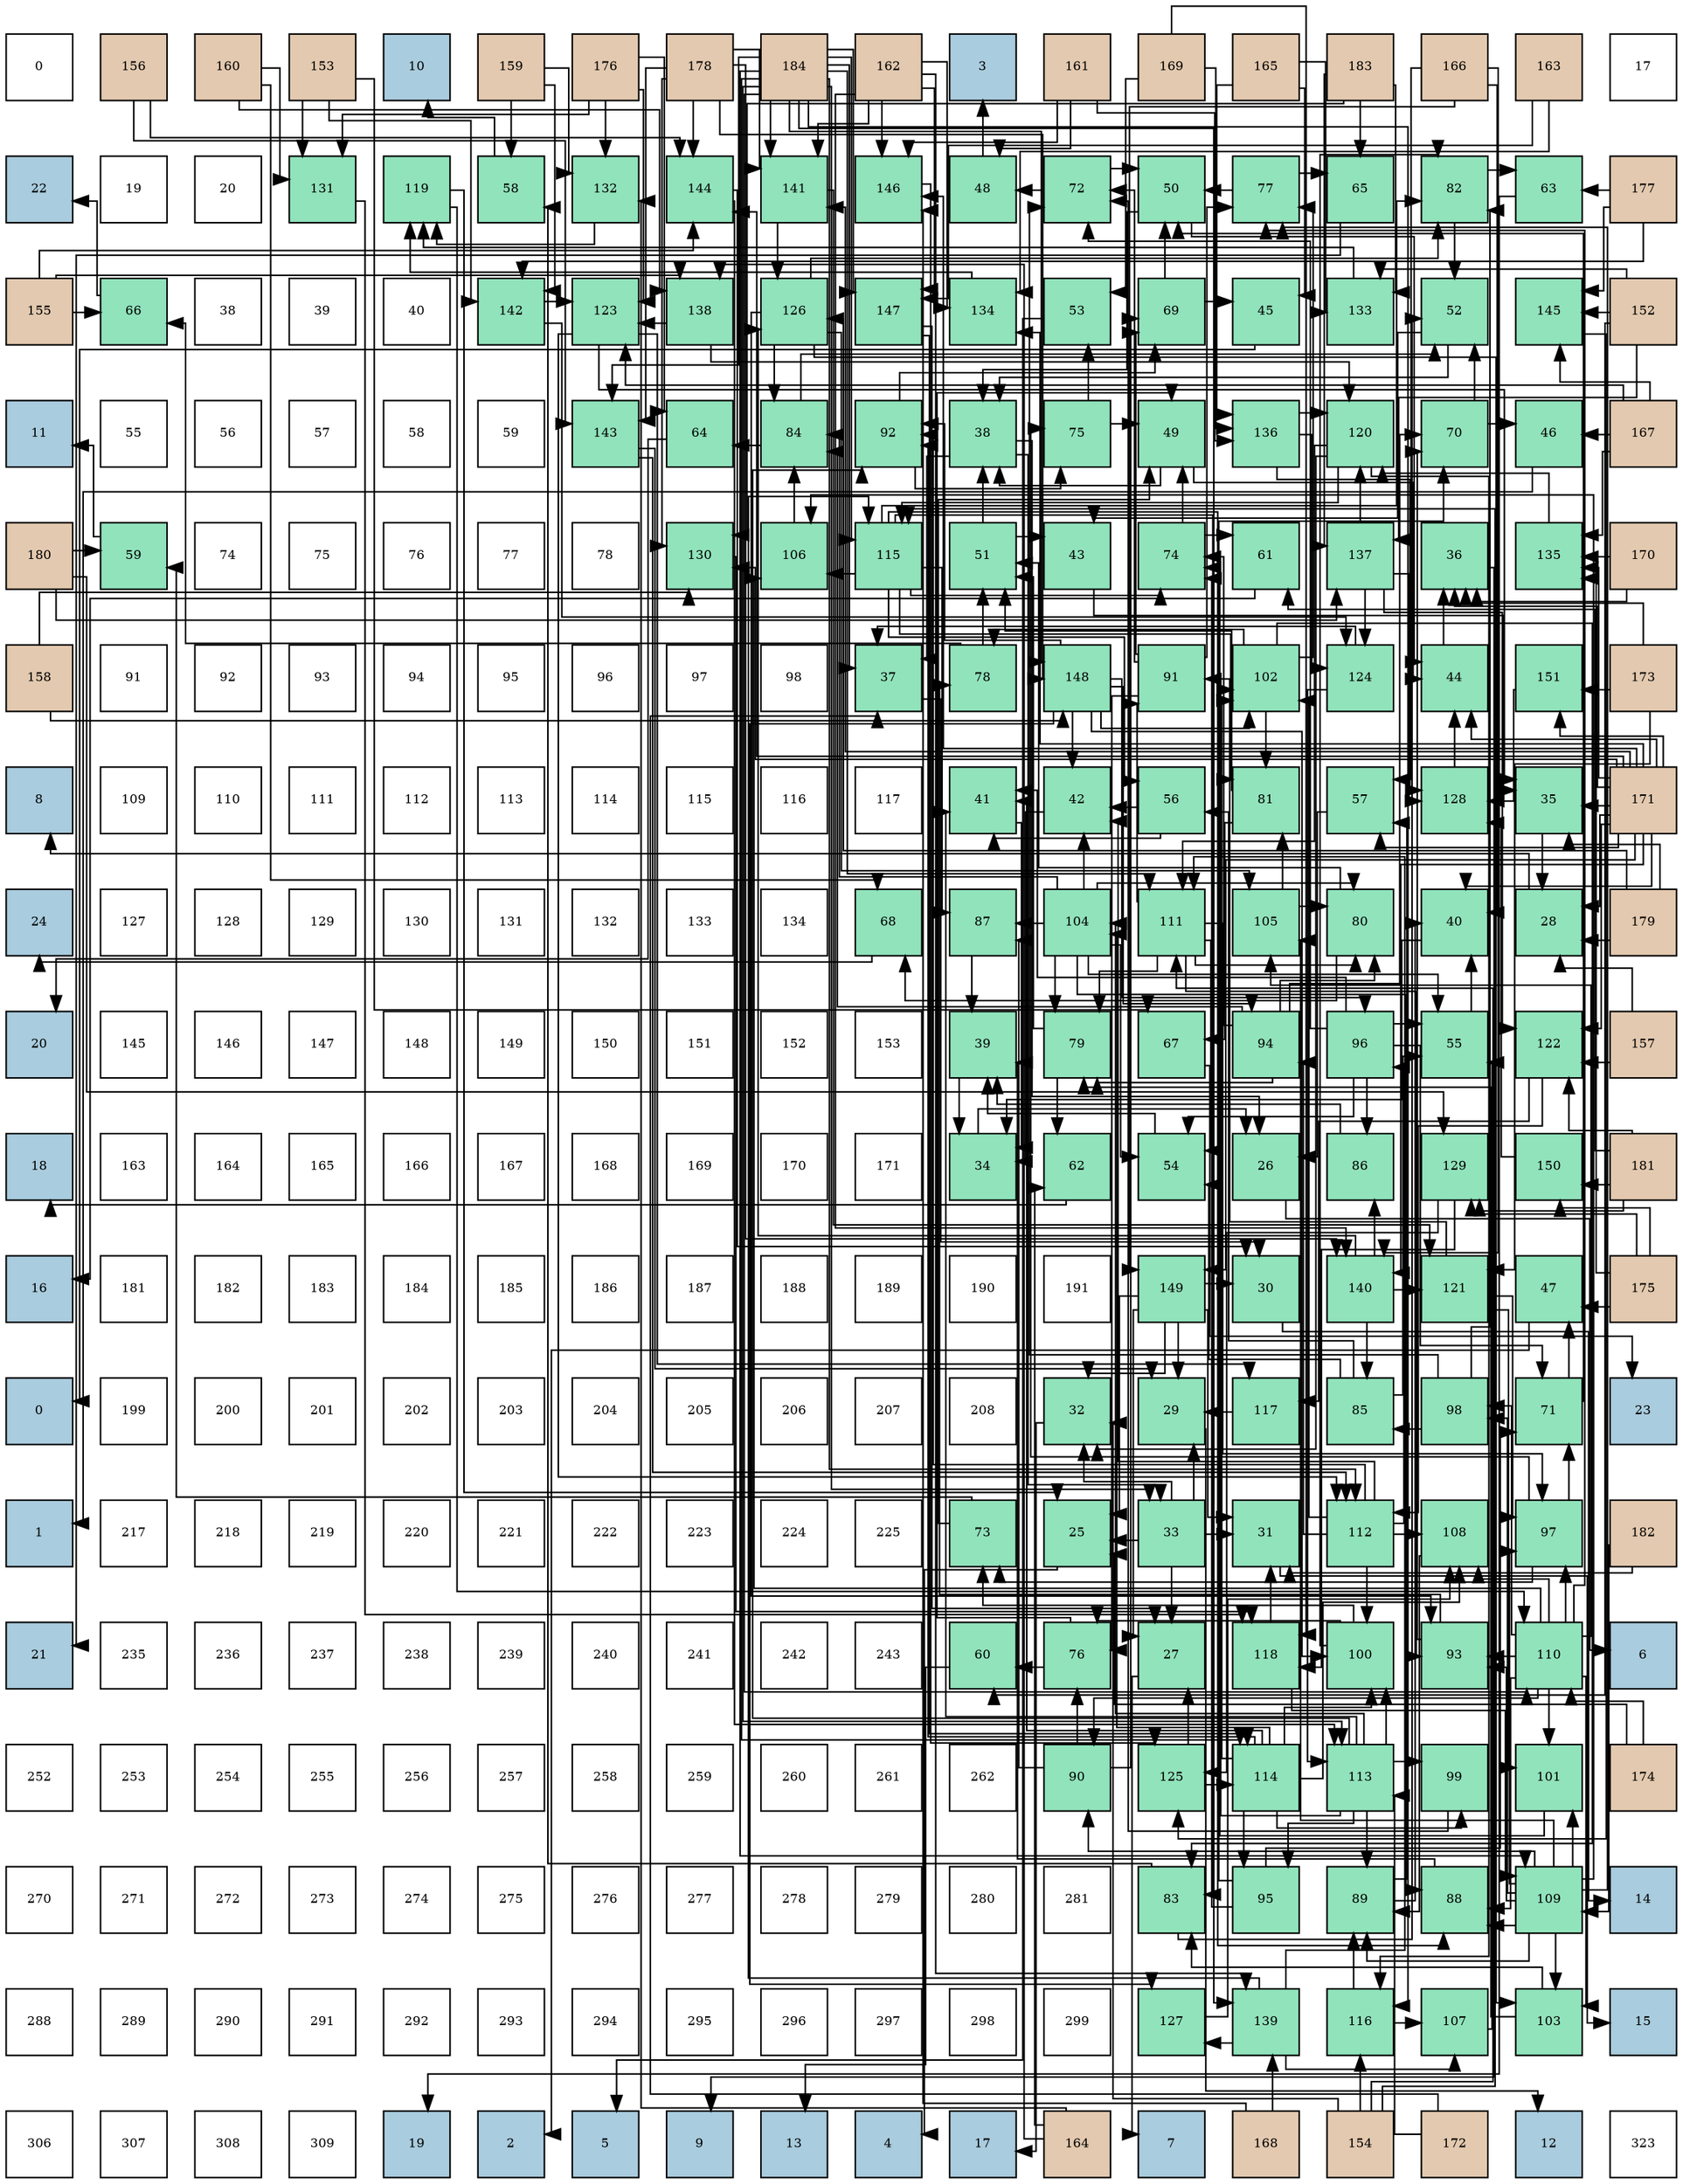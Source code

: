digraph layout{
 rankdir=TB;
 splines=ortho;
 node [style=filled shape=square fixedsize=true width=0.6];
0[label="0", fontsize=8, fillcolor="#ffffff"];
1[label="156", fontsize=8, fillcolor="#e3c9af"];
2[label="160", fontsize=8, fillcolor="#e3c9af"];
3[label="153", fontsize=8, fillcolor="#e3c9af"];
4[label="10", fontsize=8, fillcolor="#a9ccde"];
5[label="159", fontsize=8, fillcolor="#e3c9af"];
6[label="176", fontsize=8, fillcolor="#e3c9af"];
7[label="178", fontsize=8, fillcolor="#e3c9af"];
8[label="184", fontsize=8, fillcolor="#e3c9af"];
9[label="162", fontsize=8, fillcolor="#e3c9af"];
10[label="3", fontsize=8, fillcolor="#a9ccde"];
11[label="161", fontsize=8, fillcolor="#e3c9af"];
12[label="169", fontsize=8, fillcolor="#e3c9af"];
13[label="165", fontsize=8, fillcolor="#e3c9af"];
14[label="183", fontsize=8, fillcolor="#e3c9af"];
15[label="166", fontsize=8, fillcolor="#e3c9af"];
16[label="163", fontsize=8, fillcolor="#e3c9af"];
17[label="17", fontsize=8, fillcolor="#ffffff"];
18[label="22", fontsize=8, fillcolor="#a9ccde"];
19[label="19", fontsize=8, fillcolor="#ffffff"];
20[label="20", fontsize=8, fillcolor="#ffffff"];
21[label="131", fontsize=8, fillcolor="#91e3bb"];
22[label="119", fontsize=8, fillcolor="#91e3bb"];
23[label="58", fontsize=8, fillcolor="#91e3bb"];
24[label="132", fontsize=8, fillcolor="#91e3bb"];
25[label="144", fontsize=8, fillcolor="#91e3bb"];
26[label="141", fontsize=8, fillcolor="#91e3bb"];
27[label="146", fontsize=8, fillcolor="#91e3bb"];
28[label="48", fontsize=8, fillcolor="#91e3bb"];
29[label="72", fontsize=8, fillcolor="#91e3bb"];
30[label="50", fontsize=8, fillcolor="#91e3bb"];
31[label="77", fontsize=8, fillcolor="#91e3bb"];
32[label="65", fontsize=8, fillcolor="#91e3bb"];
33[label="82", fontsize=8, fillcolor="#91e3bb"];
34[label="63", fontsize=8, fillcolor="#91e3bb"];
35[label="177", fontsize=8, fillcolor="#e3c9af"];
36[label="155", fontsize=8, fillcolor="#e3c9af"];
37[label="66", fontsize=8, fillcolor="#91e3bb"];
38[label="38", fontsize=8, fillcolor="#ffffff"];
39[label="39", fontsize=8, fillcolor="#ffffff"];
40[label="40", fontsize=8, fillcolor="#ffffff"];
41[label="142", fontsize=8, fillcolor="#91e3bb"];
42[label="123", fontsize=8, fillcolor="#91e3bb"];
43[label="138", fontsize=8, fillcolor="#91e3bb"];
44[label="126", fontsize=8, fillcolor="#91e3bb"];
45[label="147", fontsize=8, fillcolor="#91e3bb"];
46[label="134", fontsize=8, fillcolor="#91e3bb"];
47[label="53", fontsize=8, fillcolor="#91e3bb"];
48[label="69", fontsize=8, fillcolor="#91e3bb"];
49[label="45", fontsize=8, fillcolor="#91e3bb"];
50[label="133", fontsize=8, fillcolor="#91e3bb"];
51[label="52", fontsize=8, fillcolor="#91e3bb"];
52[label="145", fontsize=8, fillcolor="#91e3bb"];
53[label="152", fontsize=8, fillcolor="#e3c9af"];
54[label="11", fontsize=8, fillcolor="#a9ccde"];
55[label="55", fontsize=8, fillcolor="#ffffff"];
56[label="56", fontsize=8, fillcolor="#ffffff"];
57[label="57", fontsize=8, fillcolor="#ffffff"];
58[label="58", fontsize=8, fillcolor="#ffffff"];
59[label="59", fontsize=8, fillcolor="#ffffff"];
60[label="143", fontsize=8, fillcolor="#91e3bb"];
61[label="64", fontsize=8, fillcolor="#91e3bb"];
62[label="84", fontsize=8, fillcolor="#91e3bb"];
63[label="92", fontsize=8, fillcolor="#91e3bb"];
64[label="38", fontsize=8, fillcolor="#91e3bb"];
65[label="75", fontsize=8, fillcolor="#91e3bb"];
66[label="49", fontsize=8, fillcolor="#91e3bb"];
67[label="136", fontsize=8, fillcolor="#91e3bb"];
68[label="120", fontsize=8, fillcolor="#91e3bb"];
69[label="70", fontsize=8, fillcolor="#91e3bb"];
70[label="46", fontsize=8, fillcolor="#91e3bb"];
71[label="167", fontsize=8, fillcolor="#e3c9af"];
72[label="180", fontsize=8, fillcolor="#e3c9af"];
73[label="59", fontsize=8, fillcolor="#91e3bb"];
74[label="74", fontsize=8, fillcolor="#ffffff"];
75[label="75", fontsize=8, fillcolor="#ffffff"];
76[label="76", fontsize=8, fillcolor="#ffffff"];
77[label="77", fontsize=8, fillcolor="#ffffff"];
78[label="78", fontsize=8, fillcolor="#ffffff"];
79[label="130", fontsize=8, fillcolor="#91e3bb"];
80[label="106", fontsize=8, fillcolor="#91e3bb"];
81[label="115", fontsize=8, fillcolor="#91e3bb"];
82[label="51", fontsize=8, fillcolor="#91e3bb"];
83[label="43", fontsize=8, fillcolor="#91e3bb"];
84[label="74", fontsize=8, fillcolor="#91e3bb"];
85[label="61", fontsize=8, fillcolor="#91e3bb"];
86[label="137", fontsize=8, fillcolor="#91e3bb"];
87[label="36", fontsize=8, fillcolor="#91e3bb"];
88[label="135", fontsize=8, fillcolor="#91e3bb"];
89[label="170", fontsize=8, fillcolor="#e3c9af"];
90[label="158", fontsize=8, fillcolor="#e3c9af"];
91[label="91", fontsize=8, fillcolor="#ffffff"];
92[label="92", fontsize=8, fillcolor="#ffffff"];
93[label="93", fontsize=8, fillcolor="#ffffff"];
94[label="94", fontsize=8, fillcolor="#ffffff"];
95[label="95", fontsize=8, fillcolor="#ffffff"];
96[label="96", fontsize=8, fillcolor="#ffffff"];
97[label="97", fontsize=8, fillcolor="#ffffff"];
98[label="98", fontsize=8, fillcolor="#ffffff"];
99[label="37", fontsize=8, fillcolor="#91e3bb"];
100[label="78", fontsize=8, fillcolor="#91e3bb"];
101[label="148", fontsize=8, fillcolor="#91e3bb"];
102[label="91", fontsize=8, fillcolor="#91e3bb"];
103[label="102", fontsize=8, fillcolor="#91e3bb"];
104[label="124", fontsize=8, fillcolor="#91e3bb"];
105[label="44", fontsize=8, fillcolor="#91e3bb"];
106[label="151", fontsize=8, fillcolor="#91e3bb"];
107[label="173", fontsize=8, fillcolor="#e3c9af"];
108[label="8", fontsize=8, fillcolor="#a9ccde"];
109[label="109", fontsize=8, fillcolor="#ffffff"];
110[label="110", fontsize=8, fillcolor="#ffffff"];
111[label="111", fontsize=8, fillcolor="#ffffff"];
112[label="112", fontsize=8, fillcolor="#ffffff"];
113[label="113", fontsize=8, fillcolor="#ffffff"];
114[label="114", fontsize=8, fillcolor="#ffffff"];
115[label="115", fontsize=8, fillcolor="#ffffff"];
116[label="116", fontsize=8, fillcolor="#ffffff"];
117[label="117", fontsize=8, fillcolor="#ffffff"];
118[label="41", fontsize=8, fillcolor="#91e3bb"];
119[label="42", fontsize=8, fillcolor="#91e3bb"];
120[label="56", fontsize=8, fillcolor="#91e3bb"];
121[label="81", fontsize=8, fillcolor="#91e3bb"];
122[label="57", fontsize=8, fillcolor="#91e3bb"];
123[label="128", fontsize=8, fillcolor="#91e3bb"];
124[label="35", fontsize=8, fillcolor="#91e3bb"];
125[label="171", fontsize=8, fillcolor="#e3c9af"];
126[label="24", fontsize=8, fillcolor="#a9ccde"];
127[label="127", fontsize=8, fillcolor="#ffffff"];
128[label="128", fontsize=8, fillcolor="#ffffff"];
129[label="129", fontsize=8, fillcolor="#ffffff"];
130[label="130", fontsize=8, fillcolor="#ffffff"];
131[label="131", fontsize=8, fillcolor="#ffffff"];
132[label="132", fontsize=8, fillcolor="#ffffff"];
133[label="133", fontsize=8, fillcolor="#ffffff"];
134[label="134", fontsize=8, fillcolor="#ffffff"];
135[label="68", fontsize=8, fillcolor="#91e3bb"];
136[label="87", fontsize=8, fillcolor="#91e3bb"];
137[label="104", fontsize=8, fillcolor="#91e3bb"];
138[label="111", fontsize=8, fillcolor="#91e3bb"];
139[label="105", fontsize=8, fillcolor="#91e3bb"];
140[label="80", fontsize=8, fillcolor="#91e3bb"];
141[label="40", fontsize=8, fillcolor="#91e3bb"];
142[label="28", fontsize=8, fillcolor="#91e3bb"];
143[label="179", fontsize=8, fillcolor="#e3c9af"];
144[label="20", fontsize=8, fillcolor="#a9ccde"];
145[label="145", fontsize=8, fillcolor="#ffffff"];
146[label="146", fontsize=8, fillcolor="#ffffff"];
147[label="147", fontsize=8, fillcolor="#ffffff"];
148[label="148", fontsize=8, fillcolor="#ffffff"];
149[label="149", fontsize=8, fillcolor="#ffffff"];
150[label="150", fontsize=8, fillcolor="#ffffff"];
151[label="151", fontsize=8, fillcolor="#ffffff"];
152[label="152", fontsize=8, fillcolor="#ffffff"];
153[label="153", fontsize=8, fillcolor="#ffffff"];
154[label="39", fontsize=8, fillcolor="#91e3bb"];
155[label="79", fontsize=8, fillcolor="#91e3bb"];
156[label="67", fontsize=8, fillcolor="#91e3bb"];
157[label="94", fontsize=8, fillcolor="#91e3bb"];
158[label="96", fontsize=8, fillcolor="#91e3bb"];
159[label="55", fontsize=8, fillcolor="#91e3bb"];
160[label="122", fontsize=8, fillcolor="#91e3bb"];
161[label="157", fontsize=8, fillcolor="#e3c9af"];
162[label="18", fontsize=8, fillcolor="#a9ccde"];
163[label="163", fontsize=8, fillcolor="#ffffff"];
164[label="164", fontsize=8, fillcolor="#ffffff"];
165[label="165", fontsize=8, fillcolor="#ffffff"];
166[label="166", fontsize=8, fillcolor="#ffffff"];
167[label="167", fontsize=8, fillcolor="#ffffff"];
168[label="168", fontsize=8, fillcolor="#ffffff"];
169[label="169", fontsize=8, fillcolor="#ffffff"];
170[label="170", fontsize=8, fillcolor="#ffffff"];
171[label="171", fontsize=8, fillcolor="#ffffff"];
172[label="34", fontsize=8, fillcolor="#91e3bb"];
173[label="62", fontsize=8, fillcolor="#91e3bb"];
174[label="54", fontsize=8, fillcolor="#91e3bb"];
175[label="26", fontsize=8, fillcolor="#91e3bb"];
176[label="86", fontsize=8, fillcolor="#91e3bb"];
177[label="129", fontsize=8, fillcolor="#91e3bb"];
178[label="150", fontsize=8, fillcolor="#91e3bb"];
179[label="181", fontsize=8, fillcolor="#e3c9af"];
180[label="16", fontsize=8, fillcolor="#a9ccde"];
181[label="181", fontsize=8, fillcolor="#ffffff"];
182[label="182", fontsize=8, fillcolor="#ffffff"];
183[label="183", fontsize=8, fillcolor="#ffffff"];
184[label="184", fontsize=8, fillcolor="#ffffff"];
185[label="185", fontsize=8, fillcolor="#ffffff"];
186[label="186", fontsize=8, fillcolor="#ffffff"];
187[label="187", fontsize=8, fillcolor="#ffffff"];
188[label="188", fontsize=8, fillcolor="#ffffff"];
189[label="189", fontsize=8, fillcolor="#ffffff"];
190[label="190", fontsize=8, fillcolor="#ffffff"];
191[label="191", fontsize=8, fillcolor="#ffffff"];
192[label="149", fontsize=8, fillcolor="#91e3bb"];
193[label="30", fontsize=8, fillcolor="#91e3bb"];
194[label="140", fontsize=8, fillcolor="#91e3bb"];
195[label="121", fontsize=8, fillcolor="#91e3bb"];
196[label="47", fontsize=8, fillcolor="#91e3bb"];
197[label="175", fontsize=8, fillcolor="#e3c9af"];
198[label="0", fontsize=8, fillcolor="#a9ccde"];
199[label="199", fontsize=8, fillcolor="#ffffff"];
200[label="200", fontsize=8, fillcolor="#ffffff"];
201[label="201", fontsize=8, fillcolor="#ffffff"];
202[label="202", fontsize=8, fillcolor="#ffffff"];
203[label="203", fontsize=8, fillcolor="#ffffff"];
204[label="204", fontsize=8, fillcolor="#ffffff"];
205[label="205", fontsize=8, fillcolor="#ffffff"];
206[label="206", fontsize=8, fillcolor="#ffffff"];
207[label="207", fontsize=8, fillcolor="#ffffff"];
208[label="208", fontsize=8, fillcolor="#ffffff"];
209[label="32", fontsize=8, fillcolor="#91e3bb"];
210[label="29", fontsize=8, fillcolor="#91e3bb"];
211[label="117", fontsize=8, fillcolor="#91e3bb"];
212[label="85", fontsize=8, fillcolor="#91e3bb"];
213[label="98", fontsize=8, fillcolor="#91e3bb"];
214[label="71", fontsize=8, fillcolor="#91e3bb"];
215[label="23", fontsize=8, fillcolor="#a9ccde"];
216[label="1", fontsize=8, fillcolor="#a9ccde"];
217[label="217", fontsize=8, fillcolor="#ffffff"];
218[label="218", fontsize=8, fillcolor="#ffffff"];
219[label="219", fontsize=8, fillcolor="#ffffff"];
220[label="220", fontsize=8, fillcolor="#ffffff"];
221[label="221", fontsize=8, fillcolor="#ffffff"];
222[label="222", fontsize=8, fillcolor="#ffffff"];
223[label="223", fontsize=8, fillcolor="#ffffff"];
224[label="224", fontsize=8, fillcolor="#ffffff"];
225[label="225", fontsize=8, fillcolor="#ffffff"];
226[label="73", fontsize=8, fillcolor="#91e3bb"];
227[label="25", fontsize=8, fillcolor="#91e3bb"];
228[label="33", fontsize=8, fillcolor="#91e3bb"];
229[label="31", fontsize=8, fillcolor="#91e3bb"];
230[label="112", fontsize=8, fillcolor="#91e3bb"];
231[label="108", fontsize=8, fillcolor="#91e3bb"];
232[label="97", fontsize=8, fillcolor="#91e3bb"];
233[label="182", fontsize=8, fillcolor="#e3c9af"];
234[label="21", fontsize=8, fillcolor="#a9ccde"];
235[label="235", fontsize=8, fillcolor="#ffffff"];
236[label="236", fontsize=8, fillcolor="#ffffff"];
237[label="237", fontsize=8, fillcolor="#ffffff"];
238[label="238", fontsize=8, fillcolor="#ffffff"];
239[label="239", fontsize=8, fillcolor="#ffffff"];
240[label="240", fontsize=8, fillcolor="#ffffff"];
241[label="241", fontsize=8, fillcolor="#ffffff"];
242[label="242", fontsize=8, fillcolor="#ffffff"];
243[label="243", fontsize=8, fillcolor="#ffffff"];
244[label="60", fontsize=8, fillcolor="#91e3bb"];
245[label="76", fontsize=8, fillcolor="#91e3bb"];
246[label="27", fontsize=8, fillcolor="#91e3bb"];
247[label="118", fontsize=8, fillcolor="#91e3bb"];
248[label="100", fontsize=8, fillcolor="#91e3bb"];
249[label="93", fontsize=8, fillcolor="#91e3bb"];
250[label="110", fontsize=8, fillcolor="#91e3bb"];
251[label="6", fontsize=8, fillcolor="#a9ccde"];
252[label="252", fontsize=8, fillcolor="#ffffff"];
253[label="253", fontsize=8, fillcolor="#ffffff"];
254[label="254", fontsize=8, fillcolor="#ffffff"];
255[label="255", fontsize=8, fillcolor="#ffffff"];
256[label="256", fontsize=8, fillcolor="#ffffff"];
257[label="257", fontsize=8, fillcolor="#ffffff"];
258[label="258", fontsize=8, fillcolor="#ffffff"];
259[label="259", fontsize=8, fillcolor="#ffffff"];
260[label="260", fontsize=8, fillcolor="#ffffff"];
261[label="261", fontsize=8, fillcolor="#ffffff"];
262[label="262", fontsize=8, fillcolor="#ffffff"];
263[label="90", fontsize=8, fillcolor="#91e3bb"];
264[label="125", fontsize=8, fillcolor="#91e3bb"];
265[label="114", fontsize=8, fillcolor="#91e3bb"];
266[label="113", fontsize=8, fillcolor="#91e3bb"];
267[label="99", fontsize=8, fillcolor="#91e3bb"];
268[label="101", fontsize=8, fillcolor="#91e3bb"];
269[label="174", fontsize=8, fillcolor="#e3c9af"];
270[label="270", fontsize=8, fillcolor="#ffffff"];
271[label="271", fontsize=8, fillcolor="#ffffff"];
272[label="272", fontsize=8, fillcolor="#ffffff"];
273[label="273", fontsize=8, fillcolor="#ffffff"];
274[label="274", fontsize=8, fillcolor="#ffffff"];
275[label="275", fontsize=8, fillcolor="#ffffff"];
276[label="276", fontsize=8, fillcolor="#ffffff"];
277[label="277", fontsize=8, fillcolor="#ffffff"];
278[label="278", fontsize=8, fillcolor="#ffffff"];
279[label="279", fontsize=8, fillcolor="#ffffff"];
280[label="280", fontsize=8, fillcolor="#ffffff"];
281[label="281", fontsize=8, fillcolor="#ffffff"];
282[label="83", fontsize=8, fillcolor="#91e3bb"];
283[label="95", fontsize=8, fillcolor="#91e3bb"];
284[label="89", fontsize=8, fillcolor="#91e3bb"];
285[label="88", fontsize=8, fillcolor="#91e3bb"];
286[label="109", fontsize=8, fillcolor="#91e3bb"];
287[label="14", fontsize=8, fillcolor="#a9ccde"];
288[label="288", fontsize=8, fillcolor="#ffffff"];
289[label="289", fontsize=8, fillcolor="#ffffff"];
290[label="290", fontsize=8, fillcolor="#ffffff"];
291[label="291", fontsize=8, fillcolor="#ffffff"];
292[label="292", fontsize=8, fillcolor="#ffffff"];
293[label="293", fontsize=8, fillcolor="#ffffff"];
294[label="294", fontsize=8, fillcolor="#ffffff"];
295[label="295", fontsize=8, fillcolor="#ffffff"];
296[label="296", fontsize=8, fillcolor="#ffffff"];
297[label="297", fontsize=8, fillcolor="#ffffff"];
298[label="298", fontsize=8, fillcolor="#ffffff"];
299[label="299", fontsize=8, fillcolor="#ffffff"];
300[label="127", fontsize=8, fillcolor="#91e3bb"];
301[label="139", fontsize=8, fillcolor="#91e3bb"];
302[label="116", fontsize=8, fillcolor="#91e3bb"];
303[label="107", fontsize=8, fillcolor="#91e3bb"];
304[label="103", fontsize=8, fillcolor="#91e3bb"];
305[label="15", fontsize=8, fillcolor="#a9ccde"];
306[label="306", fontsize=8, fillcolor="#ffffff"];
307[label="307", fontsize=8, fillcolor="#ffffff"];
308[label="308", fontsize=8, fillcolor="#ffffff"];
309[label="309", fontsize=8, fillcolor="#ffffff"];
310[label="19", fontsize=8, fillcolor="#a9ccde"];
311[label="2", fontsize=8, fillcolor="#a9ccde"];
312[label="5", fontsize=8, fillcolor="#a9ccde"];
313[label="9", fontsize=8, fillcolor="#a9ccde"];
314[label="13", fontsize=8, fillcolor="#a9ccde"];
315[label="4", fontsize=8, fillcolor="#a9ccde"];
316[label="17", fontsize=8, fillcolor="#a9ccde"];
317[label="164", fontsize=8, fillcolor="#e3c9af"];
318[label="7", fontsize=8, fillcolor="#a9ccde"];
319[label="168", fontsize=8, fillcolor="#e3c9af"];
320[label="154", fontsize=8, fillcolor="#e3c9af"];
321[label="172", fontsize=8, fillcolor="#e3c9af"];
322[label="12", fontsize=8, fillcolor="#a9ccde"];
323[label="323", fontsize=8, fillcolor="#ffffff"];
edge [constraint=false, style=vis];227 -> 315;
175 -> 251;
246 -> 318;
142 -> 108;
210 -> 322;
193 -> 287;
229 -> 305;
209 -> 316;
228 -> 227;
228 -> 246;
228 -> 210;
228 -> 229;
228 -> 209;
172 -> 175;
124 -> 142;
87 -> 313;
99 -> 193;
64 -> 175;
64 -> 228;
64 -> 99;
154 -> 172;
141 -> 172;
118 -> 172;
119 -> 172;
83 -> 124;
105 -> 87;
49 -> 198;
70 -> 216;
196 -> 311;
28 -> 10;
66 -> 64;
66 -> 105;
30 -> 64;
30 -> 105;
82 -> 64;
82 -> 83;
51 -> 64;
51 -> 83;
47 -> 312;
174 -> 154;
159 -> 141;
120 -> 118;
120 -> 119;
122 -> 175;
23 -> 4;
73 -> 54;
244 -> 314;
85 -> 180;
173 -> 162;
34 -> 310;
61 -> 144;
32 -> 234;
37 -> 18;
156 -> 215;
135 -> 126;
48 -> 49;
48 -> 30;
69 -> 70;
69 -> 51;
214 -> 196;
214 -> 30;
29 -> 28;
29 -> 30;
226 -> 66;
226 -> 73;
84 -> 66;
84 -> 85;
65 -> 66;
65 -> 47;
245 -> 66;
245 -> 244;
31 -> 30;
31 -> 32;
100 -> 82;
100 -> 37;
155 -> 82;
155 -> 173;
140 -> 82;
140 -> 135;
121 -> 82;
121 -> 156;
33 -> 51;
33 -> 34;
282 -> 51;
282 -> 23;
62 -> 51;
62 -> 61;
212 -> 174;
212 -> 159;
212 -> 120;
176 -> 154;
136 -> 154;
285 -> 154;
284 -> 141;
284 -> 122;
263 -> 48;
263 -> 245;
263 -> 136;
102 -> 48;
102 -> 29;
102 -> 245;
102 -> 31;
63 -> 48;
63 -> 65;
249 -> 69;
249 -> 100;
157 -> 69;
157 -> 84;
157 -> 155;
157 -> 140;
157 -> 62;
283 -> 69;
283 -> 214;
283 -> 84;
158 -> 118;
158 -> 174;
158 -> 159;
158 -> 214;
158 -> 29;
158 -> 176;
232 -> 214;
232 -> 226;
232 -> 65;
213 -> 29;
213 -> 33;
213 -> 212;
267 -> 29;
248 -> 226;
248 -> 245;
248 -> 33;
268 -> 84;
103 -> 31;
103 -> 100;
103 -> 121;
103 -> 282;
304 -> 155;
304 -> 282;
137 -> 119;
137 -> 174;
137 -> 159;
137 -> 155;
137 -> 140;
137 -> 62;
137 -> 136;
137 -> 285;
139 -> 140;
139 -> 121;
80 -> 62;
303 -> 159;
231 -> 284;
286 -> 31;
286 -> 285;
286 -> 284;
286 -> 263;
286 -> 249;
286 -> 232;
286 -> 213;
286 -> 268;
286 -> 304;
286 -> 139;
286 -> 80;
250 -> 31;
250 -> 285;
250 -> 263;
250 -> 249;
250 -> 232;
250 -> 213;
250 -> 268;
250 -> 304;
250 -> 139;
250 -> 80;
250 -> 231;
138 -> 174;
138 -> 155;
138 -> 140;
138 -> 102;
138 -> 249;
138 -> 232;
230 -> 119;
230 -> 63;
230 -> 157;
230 -> 158;
230 -> 248;
230 -> 103;
230 -> 231;
266 -> 118;
266 -> 284;
266 -> 63;
266 -> 283;
266 -> 267;
266 -> 248;
266 -> 103;
266 -> 137;
265 -> 118;
265 -> 63;
265 -> 283;
265 -> 267;
265 -> 248;
265 -> 103;
265 -> 137;
265 -> 231;
81 -> 120;
81 -> 84;
81 -> 121;
81 -> 33;
81 -> 282;
81 -> 136;
81 -> 285;
81 -> 80;
302 -> 284;
302 -> 303;
211 -> 210;
247 -> 229;
247 -> 286;
22 -> 227;
22 -> 250;
68 -> 209;
68 -> 138;
68 -> 81;
68 -> 302;
195 -> 102;
195 -> 232;
195 -> 268;
160 -> 230;
160 -> 211;
42 -> 124;
42 -> 230;
42 -> 211;
104 -> 99;
104 -> 266;
264 -> 246;
264 -> 265;
44 -> 33;
44 -> 62;
44 -> 249;
44 -> 304;
44 -> 139;
300 -> 231;
123 -> 105;
177 -> 247;
177 -> 264;
79 -> 247;
21 -> 247;
24 -> 22;
50 -> 22;
46 -> 22;
88 -> 68;
67 -> 68;
67 -> 104;
67 -> 123;
86 -> 68;
86 -> 160;
86 -> 104;
86 -> 123;
43 -> 68;
43 -> 42;
301 -> 303;
301 -> 138;
301 -> 81;
301 -> 300;
194 -> 212;
194 -> 176;
194 -> 195;
194 -> 44;
26 -> 195;
26 -> 44;
41 -> 42;
41 -> 104;
60 -> 210;
60 -> 230;
25 -> 193;
25 -> 266;
52 -> 264;
27 -> 264;
45 -> 246;
45 -> 265;
101 -> 119;
101 -> 63;
101 -> 157;
101 -> 158;
101 -> 248;
101 -> 103;
101 -> 300;
192 -> 227;
192 -> 246;
192 -> 210;
192 -> 193;
192 -> 229;
192 -> 209;
178 -> 123;
106 -> 123;
53 -> 244;
53 -> 50;
53 -> 86;
53 -> 52;
3 -> 156;
3 -> 21;
3 -> 41;
320 -> 209;
320 -> 138;
320 -> 81;
320 -> 302;
36 -> 37;
36 -> 43;
36 -> 25;
1 -> 60;
1 -> 25;
161 -> 142;
161 -> 160;
90 -> 79;
90 -> 101;
5 -> 23;
5 -> 24;
5 -> 41;
2 -> 135;
2 -> 21;
2 -> 43;
11 -> 28;
11 -> 67;
11 -> 27;
9 -> 46;
9 -> 301;
9 -> 194;
9 -> 26;
9 -> 27;
9 -> 45;
16 -> 46;
16 -> 45;
317 -> 173;
317 -> 24;
317 -> 43;
13 -> 49;
13 -> 50;
13 -> 67;
15 -> 141;
15 -> 122;
15 -> 194;
15 -> 192;
71 -> 70;
71 -> 42;
71 -> 88;
71 -> 52;
319 -> 301;
319 -> 27;
12 -> 47;
12 -> 247;
12 -> 67;
89 -> 87;
89 -> 88;
125 -> 142;
125 -> 124;
125 -> 87;
125 -> 141;
125 -> 105;
125 -> 122;
125 -> 160;
125 -> 79;
125 -> 46;
125 -> 88;
125 -> 194;
125 -> 26;
125 -> 25;
125 -> 27;
125 -> 192;
125 -> 106;
321 -> 99;
321 -> 266;
107 -> 87;
107 -> 195;
107 -> 106;
269 -> 227;
269 -> 250;
197 -> 196;
197 -> 177;
197 -> 88;
197 -> 178;
6 -> 61;
6 -> 42;
6 -> 21;
6 -> 24;
35 -> 34;
35 -> 41;
35 -> 52;
7 -> 79;
7 -> 194;
7 -> 26;
7 -> 60;
7 -> 25;
7 -> 101;
143 -> 142;
143 -> 124;
143 -> 44;
72 -> 73;
72 -> 177;
72 -> 86;
179 -> 85;
179 -> 160;
179 -> 177;
179 -> 178;
233 -> 229;
233 -> 286;
14 -> 32;
14 -> 79;
14 -> 50;
14 -> 86;
8 -> 228;
8 -> 99;
8 -> 286;
8 -> 250;
8 -> 138;
8 -> 230;
8 -> 266;
8 -> 265;
8 -> 81;
8 -> 302;
8 -> 301;
8 -> 26;
8 -> 60;
8 -> 45;
8 -> 101;
edge [constraint=true, style=invis];
0 -> 18 -> 36 -> 54 -> 72 -> 90 -> 108 -> 126 -> 144 -> 162 -> 180 -> 198 -> 216 -> 234 -> 252 -> 270 -> 288 -> 306;
1 -> 19 -> 37 -> 55 -> 73 -> 91 -> 109 -> 127 -> 145 -> 163 -> 181 -> 199 -> 217 -> 235 -> 253 -> 271 -> 289 -> 307;
2 -> 20 -> 38 -> 56 -> 74 -> 92 -> 110 -> 128 -> 146 -> 164 -> 182 -> 200 -> 218 -> 236 -> 254 -> 272 -> 290 -> 308;
3 -> 21 -> 39 -> 57 -> 75 -> 93 -> 111 -> 129 -> 147 -> 165 -> 183 -> 201 -> 219 -> 237 -> 255 -> 273 -> 291 -> 309;
4 -> 22 -> 40 -> 58 -> 76 -> 94 -> 112 -> 130 -> 148 -> 166 -> 184 -> 202 -> 220 -> 238 -> 256 -> 274 -> 292 -> 310;
5 -> 23 -> 41 -> 59 -> 77 -> 95 -> 113 -> 131 -> 149 -> 167 -> 185 -> 203 -> 221 -> 239 -> 257 -> 275 -> 293 -> 311;
6 -> 24 -> 42 -> 60 -> 78 -> 96 -> 114 -> 132 -> 150 -> 168 -> 186 -> 204 -> 222 -> 240 -> 258 -> 276 -> 294 -> 312;
7 -> 25 -> 43 -> 61 -> 79 -> 97 -> 115 -> 133 -> 151 -> 169 -> 187 -> 205 -> 223 -> 241 -> 259 -> 277 -> 295 -> 313;
8 -> 26 -> 44 -> 62 -> 80 -> 98 -> 116 -> 134 -> 152 -> 170 -> 188 -> 206 -> 224 -> 242 -> 260 -> 278 -> 296 -> 314;
9 -> 27 -> 45 -> 63 -> 81 -> 99 -> 117 -> 135 -> 153 -> 171 -> 189 -> 207 -> 225 -> 243 -> 261 -> 279 -> 297 -> 315;
10 -> 28 -> 46 -> 64 -> 82 -> 100 -> 118 -> 136 -> 154 -> 172 -> 190 -> 208 -> 226 -> 244 -> 262 -> 280 -> 298 -> 316;
11 -> 29 -> 47 -> 65 -> 83 -> 101 -> 119 -> 137 -> 155 -> 173 -> 191 -> 209 -> 227 -> 245 -> 263 -> 281 -> 299 -> 317;
12 -> 30 -> 48 -> 66 -> 84 -> 102 -> 120 -> 138 -> 156 -> 174 -> 192 -> 210 -> 228 -> 246 -> 264 -> 282 -> 300 -> 318;
13 -> 31 -> 49 -> 67 -> 85 -> 103 -> 121 -> 139 -> 157 -> 175 -> 193 -> 211 -> 229 -> 247 -> 265 -> 283 -> 301 -> 319;
14 -> 32 -> 50 -> 68 -> 86 -> 104 -> 122 -> 140 -> 158 -> 176 -> 194 -> 212 -> 230 -> 248 -> 266 -> 284 -> 302 -> 320;
15 -> 33 -> 51 -> 69 -> 87 -> 105 -> 123 -> 141 -> 159 -> 177 -> 195 -> 213 -> 231 -> 249 -> 267 -> 285 -> 303 -> 321;
16 -> 34 -> 52 -> 70 -> 88 -> 106 -> 124 -> 142 -> 160 -> 178 -> 196 -> 214 -> 232 -> 250 -> 268 -> 286 -> 304 -> 322;
17 -> 35 -> 53 -> 71 -> 89 -> 107 -> 125 -> 143 -> 161 -> 179 -> 197 -> 215 -> 233 -> 251 -> 269 -> 287 -> 305 -> 323;
rank = same {0 -> 1 -> 2 -> 3 -> 4 -> 5 -> 6 -> 7 -> 8 -> 9 -> 10 -> 11 -> 12 -> 13 -> 14 -> 15 -> 16 -> 17};
rank = same {18 -> 19 -> 20 -> 21 -> 22 -> 23 -> 24 -> 25 -> 26 -> 27 -> 28 -> 29 -> 30 -> 31 -> 32 -> 33 -> 34 -> 35};
rank = same {36 -> 37 -> 38 -> 39 -> 40 -> 41 -> 42 -> 43 -> 44 -> 45 -> 46 -> 47 -> 48 -> 49 -> 50 -> 51 -> 52 -> 53};
rank = same {54 -> 55 -> 56 -> 57 -> 58 -> 59 -> 60 -> 61 -> 62 -> 63 -> 64 -> 65 -> 66 -> 67 -> 68 -> 69 -> 70 -> 71};
rank = same {72 -> 73 -> 74 -> 75 -> 76 -> 77 -> 78 -> 79 -> 80 -> 81 -> 82 -> 83 -> 84 -> 85 -> 86 -> 87 -> 88 -> 89};
rank = same {90 -> 91 -> 92 -> 93 -> 94 -> 95 -> 96 -> 97 -> 98 -> 99 -> 100 -> 101 -> 102 -> 103 -> 104 -> 105 -> 106 -> 107};
rank = same {108 -> 109 -> 110 -> 111 -> 112 -> 113 -> 114 -> 115 -> 116 -> 117 -> 118 -> 119 -> 120 -> 121 -> 122 -> 123 -> 124 -> 125};
rank = same {126 -> 127 -> 128 -> 129 -> 130 -> 131 -> 132 -> 133 -> 134 -> 135 -> 136 -> 137 -> 138 -> 139 -> 140 -> 141 -> 142 -> 143};
rank = same {144 -> 145 -> 146 -> 147 -> 148 -> 149 -> 150 -> 151 -> 152 -> 153 -> 154 -> 155 -> 156 -> 157 -> 158 -> 159 -> 160 -> 161};
rank = same {162 -> 163 -> 164 -> 165 -> 166 -> 167 -> 168 -> 169 -> 170 -> 171 -> 172 -> 173 -> 174 -> 175 -> 176 -> 177 -> 178 -> 179};
rank = same {180 -> 181 -> 182 -> 183 -> 184 -> 185 -> 186 -> 187 -> 188 -> 189 -> 190 -> 191 -> 192 -> 193 -> 194 -> 195 -> 196 -> 197};
rank = same {198 -> 199 -> 200 -> 201 -> 202 -> 203 -> 204 -> 205 -> 206 -> 207 -> 208 -> 209 -> 210 -> 211 -> 212 -> 213 -> 214 -> 215};
rank = same {216 -> 217 -> 218 -> 219 -> 220 -> 221 -> 222 -> 223 -> 224 -> 225 -> 226 -> 227 -> 228 -> 229 -> 230 -> 231 -> 232 -> 233};
rank = same {234 -> 235 -> 236 -> 237 -> 238 -> 239 -> 240 -> 241 -> 242 -> 243 -> 244 -> 245 -> 246 -> 247 -> 248 -> 249 -> 250 -> 251};
rank = same {252 -> 253 -> 254 -> 255 -> 256 -> 257 -> 258 -> 259 -> 260 -> 261 -> 262 -> 263 -> 264 -> 265 -> 266 -> 267 -> 268 -> 269};
rank = same {270 -> 271 -> 272 -> 273 -> 274 -> 275 -> 276 -> 277 -> 278 -> 279 -> 280 -> 281 -> 282 -> 283 -> 284 -> 285 -> 286 -> 287};
rank = same {288 -> 289 -> 290 -> 291 -> 292 -> 293 -> 294 -> 295 -> 296 -> 297 -> 298 -> 299 -> 300 -> 301 -> 302 -> 303 -> 304 -> 305};
rank = same {306 -> 307 -> 308 -> 309 -> 310 -> 311 -> 312 -> 313 -> 314 -> 315 -> 316 -> 317 -> 318 -> 319 -> 320 -> 321 -> 322 -> 323};
}